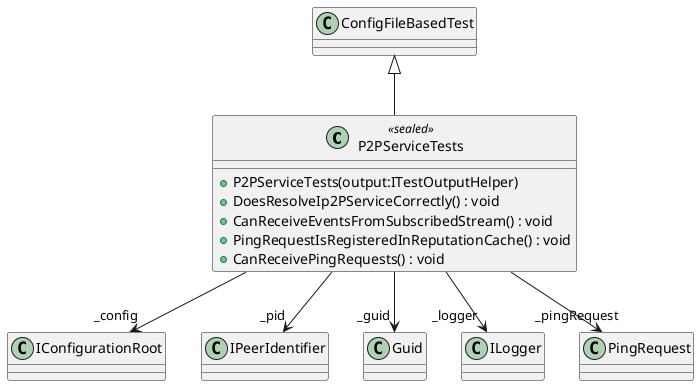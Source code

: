 @startuml
class P2PServiceTests <<sealed>> {
    + P2PServiceTests(output:ITestOutputHelper)
    + DoesResolveIp2PServiceCorrectly() : void
    + CanReceiveEventsFromSubscribedStream() : void
    + PingRequestIsRegisteredInReputationCache() : void
    + CanReceivePingRequests() : void
}
ConfigFileBasedTest <|-- P2PServiceTests
P2PServiceTests --> "_config" IConfigurationRoot
P2PServiceTests --> "_pid" IPeerIdentifier
P2PServiceTests --> "_guid" Guid
P2PServiceTests --> "_logger" ILogger
P2PServiceTests --> "_pingRequest" PingRequest
@enduml
